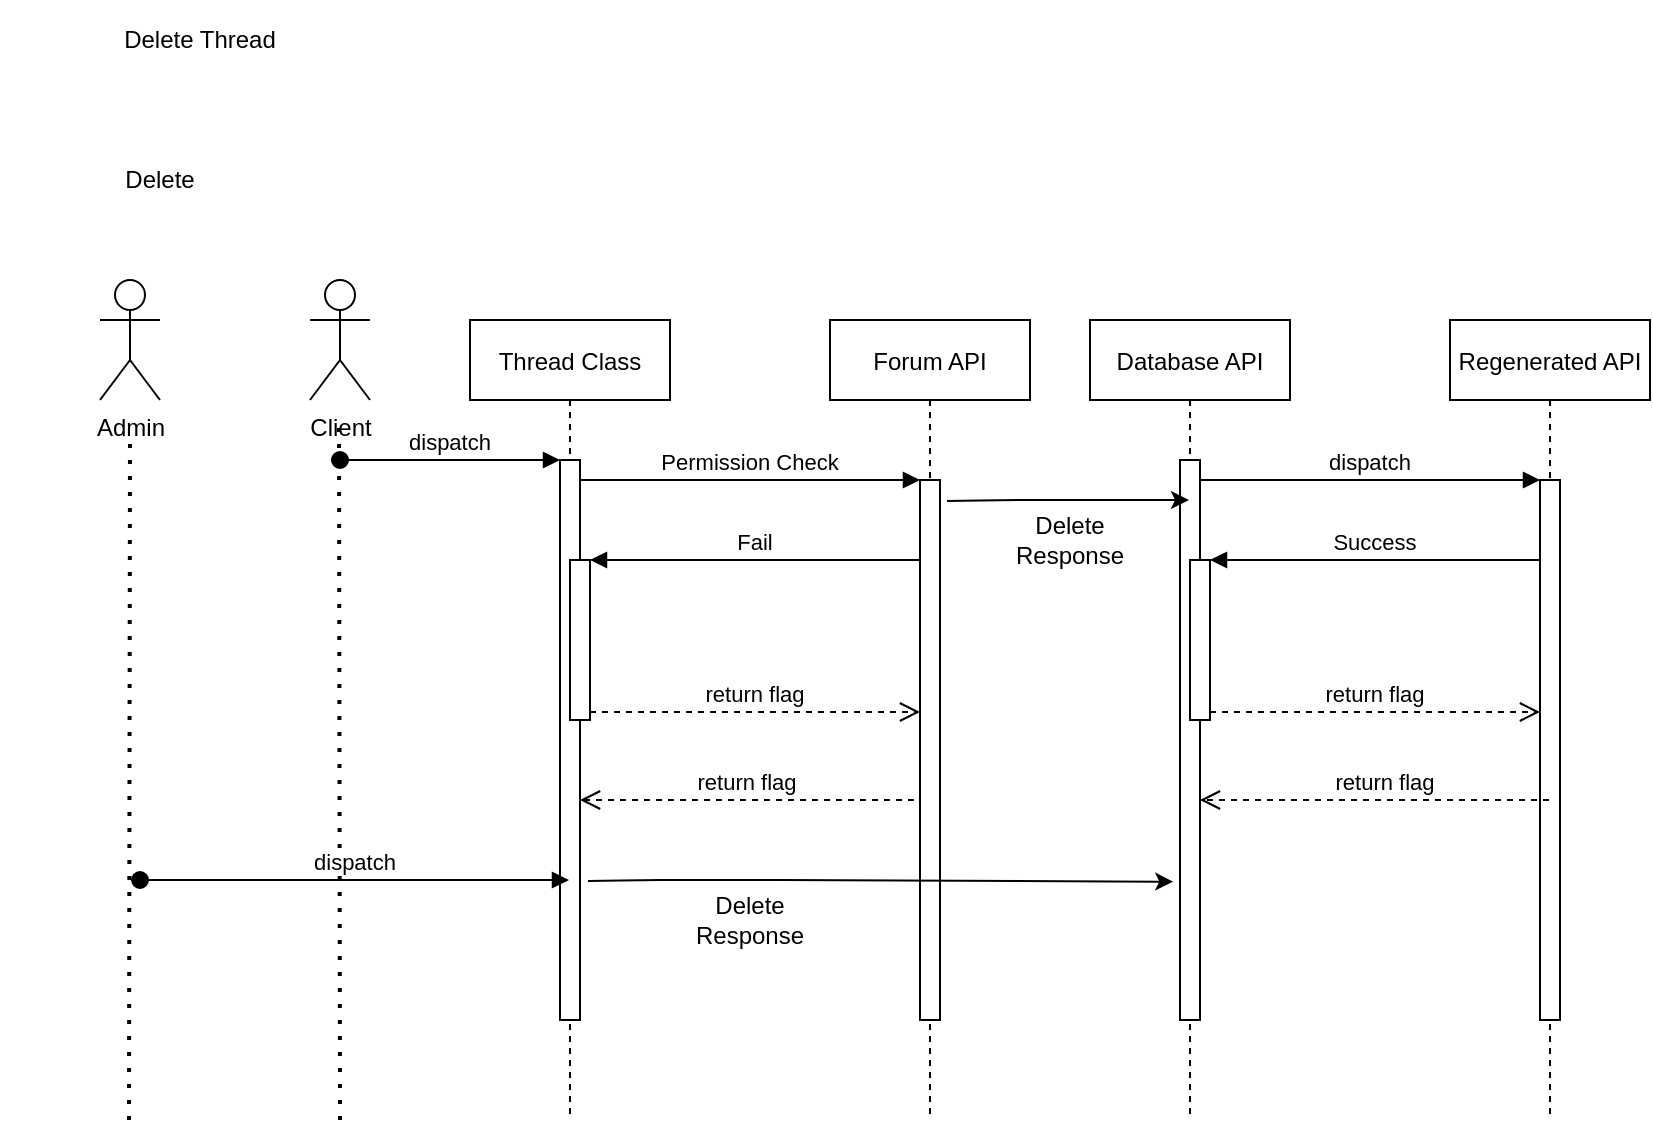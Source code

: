 <mxfile version="14.7.7" type="github">
  <diagram id="kgpKYQtTHZ0yAKxKKP6v" name="Page-1">
    <mxGraphModel dx="1078" dy="454" grid="1" gridSize="10" guides="1" tooltips="1" connect="1" arrows="1" fold="1" page="1" pageScale="1" pageWidth="850" pageHeight="1100" math="0" shadow="0">
      <root>
        <mxCell id="0" />
        <mxCell id="1" parent="0" />
        <mxCell id="3nuBFxr9cyL0pnOWT2aG-1" value="Thread Class" style="shape=umlLifeline;perimeter=lifelinePerimeter;container=1;collapsible=0;recursiveResize=0;rounded=0;shadow=0;strokeWidth=1;" parent="1" vertex="1">
          <mxGeometry x="255" y="200" width="100" height="400" as="geometry" />
        </mxCell>
        <mxCell id="3nuBFxr9cyL0pnOWT2aG-2" value="" style="points=[];perimeter=orthogonalPerimeter;rounded=0;shadow=0;strokeWidth=1;" parent="3nuBFxr9cyL0pnOWT2aG-1" vertex="1">
          <mxGeometry x="45" y="70" width="10" height="280" as="geometry" />
        </mxCell>
        <mxCell id="3nuBFxr9cyL0pnOWT2aG-3" value="dispatch" style="verticalAlign=bottom;startArrow=oval;endArrow=block;startSize=8;shadow=0;strokeWidth=1;" parent="3nuBFxr9cyL0pnOWT2aG-1" target="3nuBFxr9cyL0pnOWT2aG-2" edge="1">
          <mxGeometry relative="1" as="geometry">
            <mxPoint x="-65" y="70" as="sourcePoint" />
          </mxGeometry>
        </mxCell>
        <mxCell id="3nuBFxr9cyL0pnOWT2aG-4" value="" style="points=[];perimeter=orthogonalPerimeter;rounded=0;shadow=0;strokeWidth=1;" parent="3nuBFxr9cyL0pnOWT2aG-1" vertex="1">
          <mxGeometry x="50" y="120" width="10" height="80" as="geometry" />
        </mxCell>
        <mxCell id="3nuBFxr9cyL0pnOWT2aG-5" value="Forum API" style="shape=umlLifeline;perimeter=lifelinePerimeter;container=1;collapsible=0;recursiveResize=0;rounded=0;shadow=0;strokeWidth=1;" parent="1" vertex="1">
          <mxGeometry x="435" y="200" width="100" height="400" as="geometry" />
        </mxCell>
        <mxCell id="3nuBFxr9cyL0pnOWT2aG-6" value="" style="points=[];perimeter=orthogonalPerimeter;rounded=0;shadow=0;strokeWidth=1;" parent="3nuBFxr9cyL0pnOWT2aG-5" vertex="1">
          <mxGeometry x="45" y="80" width="10" height="270" as="geometry" />
        </mxCell>
        <mxCell id="3nuBFxr9cyL0pnOWT2aG-7" value="return flag" style="verticalAlign=bottom;endArrow=open;dashed=1;endSize=8;shadow=0;strokeWidth=1;" parent="1" target="3nuBFxr9cyL0pnOWT2aG-2" edge="1">
          <mxGeometry relative="1" as="geometry">
            <mxPoint x="410" y="356" as="targetPoint" />
            <mxPoint x="477" y="440" as="sourcePoint" />
            <Array as="points">
              <mxPoint x="400" y="440" />
            </Array>
          </mxGeometry>
        </mxCell>
        <mxCell id="3nuBFxr9cyL0pnOWT2aG-8" value="Permission Check" style="verticalAlign=bottom;endArrow=block;entryX=0;entryY=0;shadow=0;strokeWidth=1;" parent="1" source="3nuBFxr9cyL0pnOWT2aG-2" target="3nuBFxr9cyL0pnOWT2aG-6" edge="1">
          <mxGeometry relative="1" as="geometry">
            <mxPoint x="410" y="280" as="sourcePoint" />
          </mxGeometry>
        </mxCell>
        <mxCell id="3nuBFxr9cyL0pnOWT2aG-9" value="Fail" style="verticalAlign=bottom;endArrow=block;entryX=1;entryY=0;shadow=0;strokeWidth=1;" parent="1" source="3nuBFxr9cyL0pnOWT2aG-6" target="3nuBFxr9cyL0pnOWT2aG-4" edge="1">
          <mxGeometry relative="1" as="geometry">
            <mxPoint x="375" y="320" as="sourcePoint" />
          </mxGeometry>
        </mxCell>
        <mxCell id="3nuBFxr9cyL0pnOWT2aG-10" value="return flag" style="verticalAlign=bottom;endArrow=open;dashed=1;endSize=8;exitX=1;exitY=0.95;shadow=0;strokeWidth=1;" parent="1" source="3nuBFxr9cyL0pnOWT2aG-4" target="3nuBFxr9cyL0pnOWT2aG-6" edge="1">
          <mxGeometry relative="1" as="geometry">
            <mxPoint x="375" y="377" as="targetPoint" />
          </mxGeometry>
        </mxCell>
        <mxCell id="bElcEEv3t1D2Uz8aCSP5-1" value="Admin" style="shape=umlActor;verticalLabelPosition=bottom;verticalAlign=top;html=1;outlineConnect=0;" vertex="1" parent="1">
          <mxGeometry x="70" y="180" width="30" height="60" as="geometry" />
        </mxCell>
        <mxCell id="bElcEEv3t1D2Uz8aCSP5-2" value="Client" style="shape=umlActor;verticalLabelPosition=bottom;verticalAlign=top;html=1;outlineConnect=0;" vertex="1" parent="1">
          <mxGeometry x="175" y="180" width="30" height="60" as="geometry" />
        </mxCell>
        <mxCell id="bElcEEv3t1D2Uz8aCSP5-11" value="Database API" style="shape=umlLifeline;perimeter=lifelinePerimeter;container=1;collapsible=0;recursiveResize=0;rounded=0;shadow=0;strokeWidth=1;" vertex="1" parent="1">
          <mxGeometry x="565" y="200" width="100" height="400" as="geometry" />
        </mxCell>
        <mxCell id="bElcEEv3t1D2Uz8aCSP5-12" value="" style="points=[];perimeter=orthogonalPerimeter;rounded=0;shadow=0;strokeWidth=1;" vertex="1" parent="bElcEEv3t1D2Uz8aCSP5-11">
          <mxGeometry x="45" y="70" width="10" height="280" as="geometry" />
        </mxCell>
        <mxCell id="bElcEEv3t1D2Uz8aCSP5-14" value="" style="points=[];perimeter=orthogonalPerimeter;rounded=0;shadow=0;strokeWidth=1;" vertex="1" parent="bElcEEv3t1D2Uz8aCSP5-11">
          <mxGeometry x="50" y="120" width="10" height="80" as="geometry" />
        </mxCell>
        <mxCell id="bElcEEv3t1D2Uz8aCSP5-15" value="Regenerated API" style="shape=umlLifeline;perimeter=lifelinePerimeter;container=1;collapsible=0;recursiveResize=0;rounded=0;shadow=0;strokeWidth=1;" vertex="1" parent="1">
          <mxGeometry x="745" y="200" width="100" height="400" as="geometry" />
        </mxCell>
        <mxCell id="bElcEEv3t1D2Uz8aCSP5-16" value="" style="points=[];perimeter=orthogonalPerimeter;rounded=0;shadow=0;strokeWidth=1;" vertex="1" parent="bElcEEv3t1D2Uz8aCSP5-15">
          <mxGeometry x="45" y="80" width="10" height="270" as="geometry" />
        </mxCell>
        <mxCell id="bElcEEv3t1D2Uz8aCSP5-17" value=" return flag" style="verticalAlign=bottom;endArrow=open;dashed=1;endSize=8;shadow=0;strokeWidth=1;" edge="1" parent="1" source="bElcEEv3t1D2Uz8aCSP5-15" target="bElcEEv3t1D2Uz8aCSP5-12">
          <mxGeometry x="-0.032" relative="1" as="geometry">
            <mxPoint x="720" y="356" as="targetPoint" />
            <Array as="points">
              <mxPoint x="680" y="440" />
            </Array>
            <mxPoint x="1" as="offset" />
          </mxGeometry>
        </mxCell>
        <mxCell id="bElcEEv3t1D2Uz8aCSP5-18" value="dispatch" style="verticalAlign=bottom;endArrow=block;entryX=0;entryY=0;shadow=0;strokeWidth=1;" edge="1" parent="1" source="bElcEEv3t1D2Uz8aCSP5-12" target="bElcEEv3t1D2Uz8aCSP5-16">
          <mxGeometry relative="1" as="geometry">
            <mxPoint x="720" y="280" as="sourcePoint" />
          </mxGeometry>
        </mxCell>
        <mxCell id="bElcEEv3t1D2Uz8aCSP5-19" value="Success" style="verticalAlign=bottom;endArrow=block;entryX=1;entryY=0;shadow=0;strokeWidth=1;" edge="1" parent="1" source="bElcEEv3t1D2Uz8aCSP5-16" target="bElcEEv3t1D2Uz8aCSP5-14">
          <mxGeometry relative="1" as="geometry">
            <mxPoint x="685" y="320" as="sourcePoint" />
          </mxGeometry>
        </mxCell>
        <mxCell id="bElcEEv3t1D2Uz8aCSP5-20" value="return flag" style="verticalAlign=bottom;endArrow=open;dashed=1;endSize=8;exitX=1;exitY=0.95;shadow=0;strokeWidth=1;" edge="1" parent="1" source="bElcEEv3t1D2Uz8aCSP5-14" target="bElcEEv3t1D2Uz8aCSP5-16">
          <mxGeometry relative="1" as="geometry">
            <mxPoint x="685" y="377" as="targetPoint" />
          </mxGeometry>
        </mxCell>
        <mxCell id="bElcEEv3t1D2Uz8aCSP5-21" value="" style="endArrow=none;dashed=1;html=1;dashPattern=1 3;strokeWidth=2;" edge="1" parent="1">
          <mxGeometry width="50" height="50" relative="1" as="geometry">
            <mxPoint x="84.5" y="600" as="sourcePoint" />
            <mxPoint x="85" y="260" as="targetPoint" />
          </mxGeometry>
        </mxCell>
        <mxCell id="bElcEEv3t1D2Uz8aCSP5-22" value="" style="endArrow=none;dashed=1;html=1;dashPattern=1 3;strokeWidth=2;" edge="1" parent="1">
          <mxGeometry width="50" height="50" relative="1" as="geometry">
            <mxPoint x="190" y="600" as="sourcePoint" />
            <mxPoint x="189.5" y="250" as="targetPoint" />
          </mxGeometry>
        </mxCell>
        <mxCell id="bElcEEv3t1D2Uz8aCSP5-23" value="Delete Thread" style="text;html=1;strokeColor=none;fillColor=none;align=center;verticalAlign=middle;whiteSpace=wrap;rounded=0;" vertex="1" parent="1">
          <mxGeometry x="20" y="40" width="200" height="40" as="geometry" />
        </mxCell>
        <mxCell id="bElcEEv3t1D2Uz8aCSP5-24" value="Delete" style="text;html=1;strokeColor=none;fillColor=none;align=center;verticalAlign=middle;whiteSpace=wrap;rounded=0;" vertex="1" parent="1">
          <mxGeometry x="80" y="120" width="40" height="20" as="geometry" />
        </mxCell>
        <mxCell id="bElcEEv3t1D2Uz8aCSP5-25" value="" style="endArrow=classic;html=1;exitX=1.349;exitY=0.039;exitDx=0;exitDy=0;exitPerimeter=0;" edge="1" parent="1" source="3nuBFxr9cyL0pnOWT2aG-6" target="bElcEEv3t1D2Uz8aCSP5-11">
          <mxGeometry width="50" height="50" relative="1" as="geometry">
            <mxPoint x="500" y="320" as="sourcePoint" />
            <mxPoint x="550" y="270" as="targetPoint" />
            <Array as="points">
              <mxPoint x="520" y="290" />
            </Array>
          </mxGeometry>
        </mxCell>
        <mxCell id="bElcEEv3t1D2Uz8aCSP5-27" value="Delete Response" style="text;html=1;strokeColor=none;fillColor=none;align=center;verticalAlign=middle;whiteSpace=wrap;rounded=0;" vertex="1" parent="1">
          <mxGeometry x="530" y="300" width="50" height="20" as="geometry" />
        </mxCell>
        <mxCell id="bElcEEv3t1D2Uz8aCSP5-29" value="dispatch" style="verticalAlign=bottom;startArrow=oval;endArrow=block;startSize=8;shadow=0;strokeWidth=1;" edge="1" parent="1" target="3nuBFxr9cyL0pnOWT2aG-1">
          <mxGeometry relative="1" as="geometry">
            <mxPoint x="90" y="480" as="sourcePoint" />
            <mxPoint x="200" y="480" as="targetPoint" />
          </mxGeometry>
        </mxCell>
        <mxCell id="bElcEEv3t1D2Uz8aCSP5-30" value="Delete Response" style="text;html=1;strokeColor=none;fillColor=none;align=center;verticalAlign=middle;whiteSpace=wrap;rounded=0;" vertex="1" parent="1">
          <mxGeometry x="370" y="490" width="50" height="20" as="geometry" />
        </mxCell>
        <mxCell id="bElcEEv3t1D2Uz8aCSP5-31" value="" style="endArrow=classic;html=1;exitX=1.349;exitY=0.039;exitDx=0;exitDy=0;exitPerimeter=0;entryX=-0.34;entryY=0.753;entryDx=0;entryDy=0;entryPerimeter=0;" edge="1" parent="1" target="bElcEEv3t1D2Uz8aCSP5-12">
          <mxGeometry width="50" height="50" relative="1" as="geometry">
            <mxPoint x="313.99" y="480.53" as="sourcePoint" />
            <mxPoint x="435" y="480" as="targetPoint" />
            <Array as="points">
              <mxPoint x="340.5" y="480" />
              <mxPoint x="400.5" y="480" />
            </Array>
          </mxGeometry>
        </mxCell>
      </root>
    </mxGraphModel>
  </diagram>
</mxfile>
